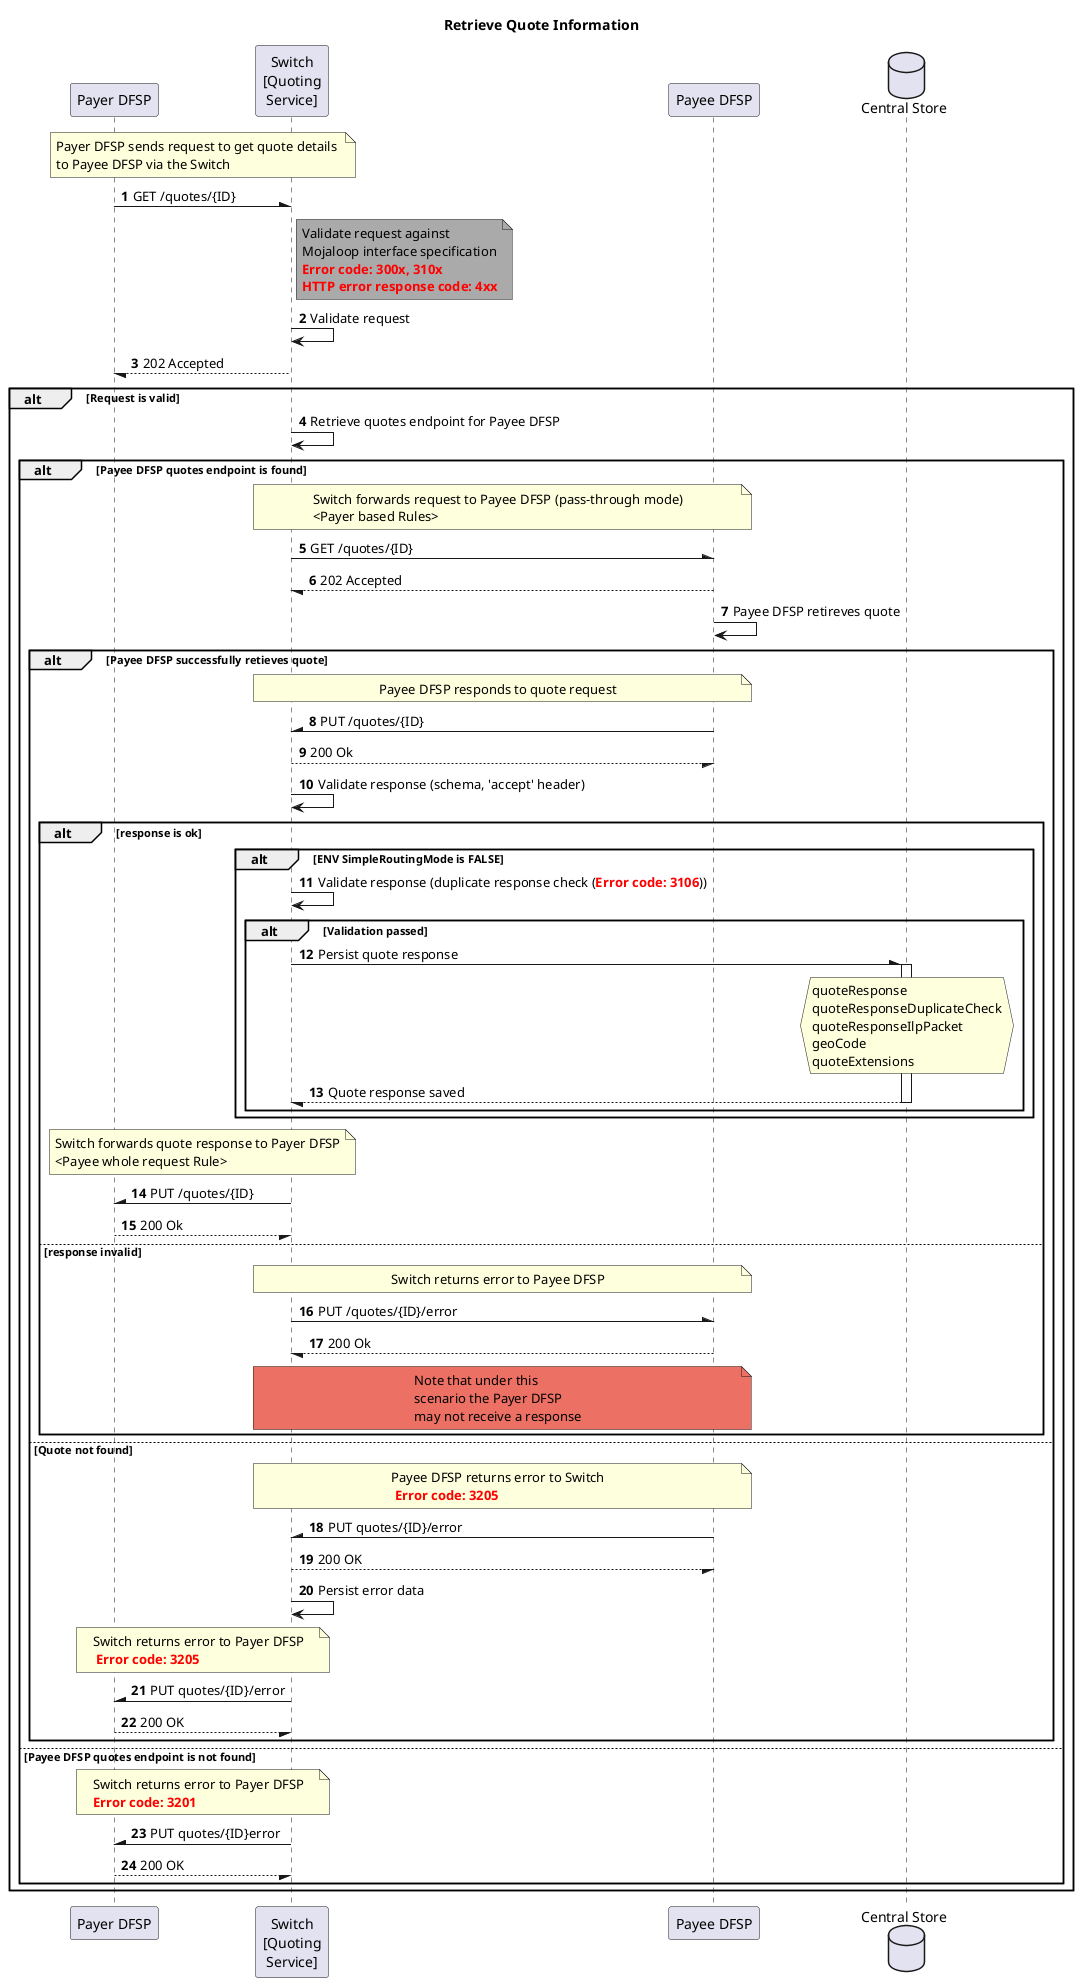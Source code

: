 @startuml
Title Retrieve Quote Information
participant "Payer DFSP" as PayerDFSP
participant "Switch\n[Quoting\nService]" as Switch
participant "Payee DFSP" as PayeeDFSP
database "Central Store" as DB
autonumber
note over PayerDFSP, Switch: Payer DFSP sends request to get quote details \nto Payee DFSP via the Switch
PayerDFSP -\ Switch: GET /quotes/{ID}
note right of Switch #aaa
    Validate request against 
    Mojaloop interface specification
    **<color #red>Error code: 300x, 310x</color>**
    **<color #red>HTTP error response code: 4xx</color>**
end note
Switch -> Switch: Validate request
PayerDFSP \-- Switch: 202 Accepted
alt Request is valid
    Switch -> Switch: Retrieve quotes endpoint for Payee DFSP
    alt Payee DFSP quotes endpoint is found
        note over Switch, PayeeDFSP: Switch forwards request to Payee DFSP (pass-through mode)\n<Payer based Rules> 
        Switch -\ PayeeDFSP: GET /quotes/{ID}
        PayeeDFSP --/ Switch: 202 Accepted
        PayeeDFSP -> PayeeDFSP: Payee DFSP retireves quote
        alt Payee DFSP successfully retieves quote
            note over PayeeDFSP, Switch: Payee DFSP responds to quote request
            PayeeDFSP -\ Switch: PUT /quotes/{ID}
            Switch --/ PayeeDFSP: 200 Ok
            Switch -> Switch: Validate response (schema, 'accept' header)
            alt response is ok
                alt ENV SimpleRoutingMode is FALSE
                    Switch -> Switch: Validate response (duplicate response check (<color #red>**Error code: 3106**</color>))
                    alt Validation passed
                        Switch -\ DB: Persist quote response
                        activate DB
                            hnote over DB
                                quoteResponse
                                quoteResponseDuplicateCheck
                                quoteResponseIlpPacket
                                geoCode
                                quoteExtensions
                            end hnote
                        Switch \-- DB: Quote response saved
                        deactivate DB
                    end
                end
                note over Switch, PayerDFSP: Switch forwards quote response to Payer DFSP\n<Payee \ whole request Rule>
                Switch -\ PayerDFSP: PUT /quotes/{ID}
                PayerDFSP --/ Switch: 200 Ok
            else response invalid
                note over Switch, PayeeDFSP: Switch returns error to Payee DFSP
                Switch -\ PayeeDFSP: PUT /quotes/{ID}/error
                PayeeDFSP --/ Switch : 200 Ok
                note over Switch, PayeeDFSP #ec7063: Note that under this\nscenario the Payer DFSP\nmay not receive a response
            end

        else Quote not found
            note over PayeeDFSP, Switch: Payee DFSP returns error to Switch\n <color #red>**Error code: 3205**</color>
            PayeeDFSP -\ Switch: PUT quotes/{ID}/error
            Switch --/ PayeeDFSP: 200 OK
            Switch -> Switch: Persist error data
            note over PayerDFSP, Switch: Switch returns error to Payer DFSP\n <color #red>**Error code: 3205**</color>
            Switch -\ PayerDFSP: PUT quotes/{ID}/error
            PayerDFSP --/ Switch: 200 OK
        end
    else Payee DFSP quotes endpoint is not found
        note over PayerDFSP, Switch
            Switch returns error to Payer DFSP
            **<color #red>Error code: 3201</color>**
        end note
        PayerDFSP /- Switch: PUT quotes/{ID}error
        PayerDFSP --/ Switch: 200 OK
    end
end
@enduml
